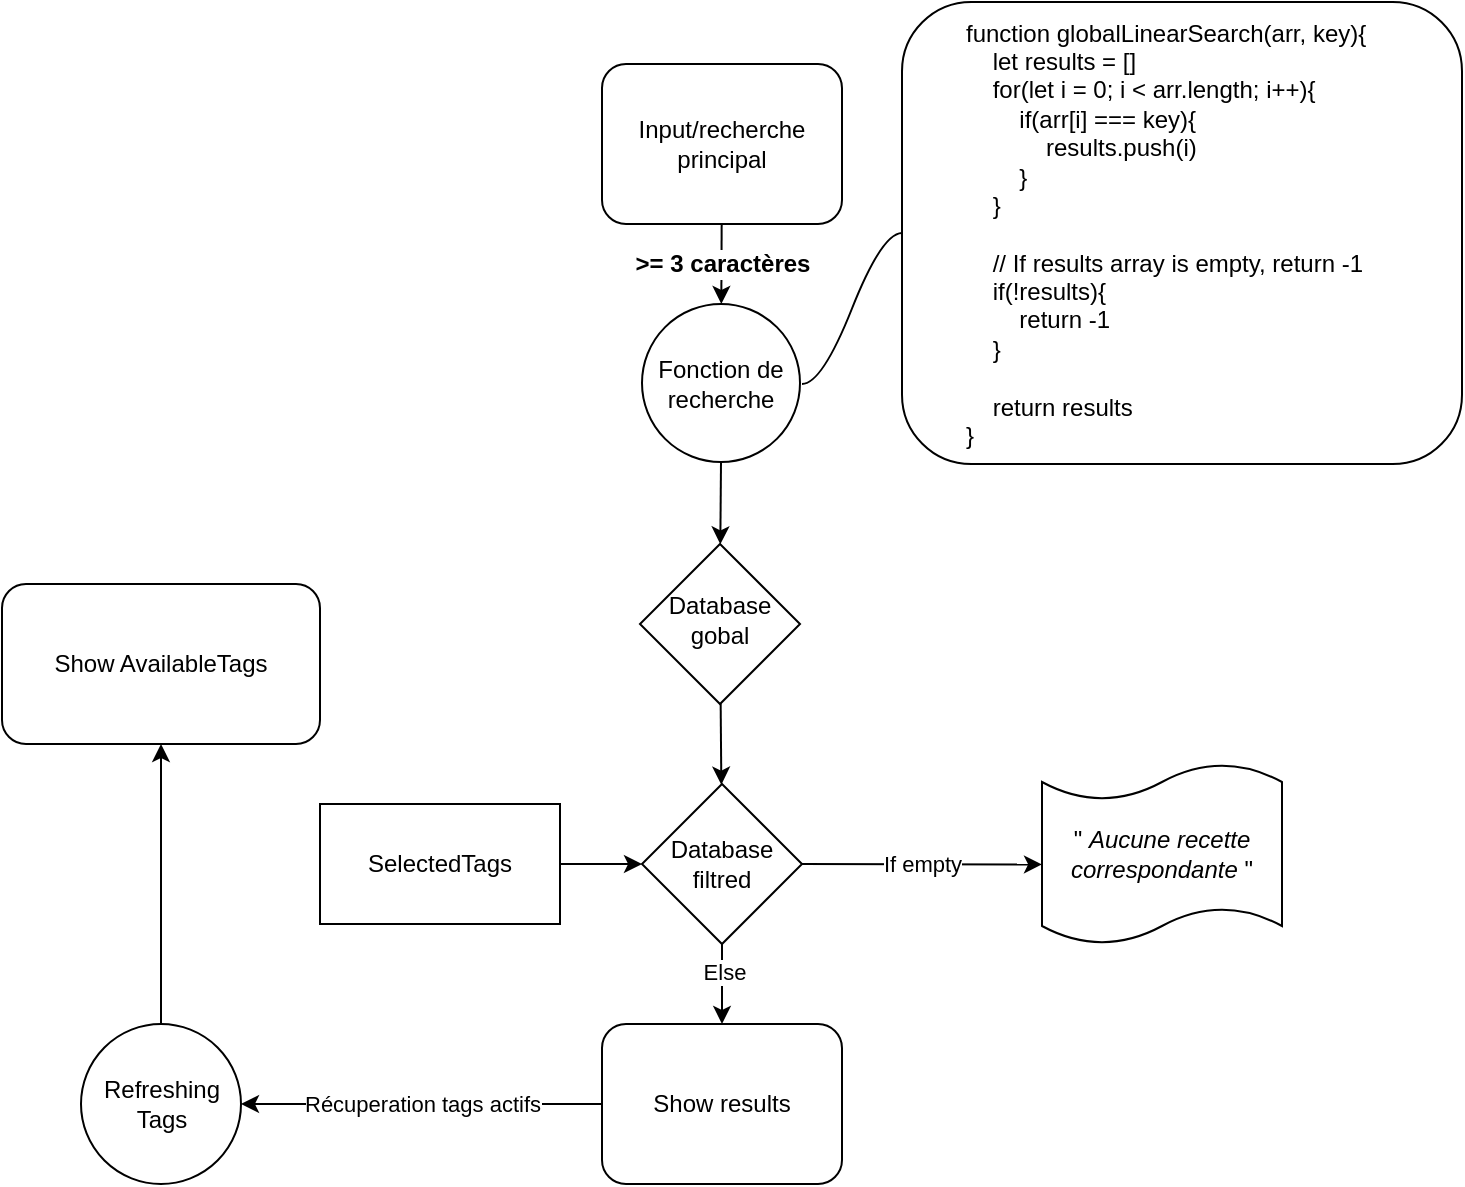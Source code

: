 <mxfile>
    <diagram id="C5RBs43oDa-KdzZeNtuy" name="Page-1">
        <mxGraphModel dx="818" dy="742" grid="1" gridSize="10" guides="1" tooltips="1" connect="1" arrows="1" fold="1" page="1" pageScale="1" pageWidth="827" pageHeight="1169" math="0" shadow="0">
            <root>
                <mxCell id="WIyWlLk6GJQsqaUBKTNV-0"/>
                <mxCell id="WIyWlLk6GJQsqaUBKTNV-1" parent="WIyWlLk6GJQsqaUBKTNV-0"/>
                <mxCell id="31" value="&lt;b style=&quot;font-size: 12px&quot;&gt;&amp;gt;= 3 caractères&lt;/b&gt;" style="edgeStyle=none;html=1;" parent="WIyWlLk6GJQsqaUBKTNV-1" source="WIyWlLk6GJQsqaUBKTNV-3" target="UkGyuSFhHr8JKLfEkiaR-8" edge="1">
                    <mxGeometry relative="1" as="geometry">
                        <mxPoint as="offset"/>
                    </mxGeometry>
                </mxCell>
                <mxCell id="WIyWlLk6GJQsqaUBKTNV-3" value="Input/recherche principal" style="rounded=1;whiteSpace=wrap;html=1;fontSize=12;glass=0;strokeWidth=1;shadow=0;" parent="WIyWlLk6GJQsqaUBKTNV-1" vertex="1">
                    <mxGeometry x="340" y="160" width="120" height="80" as="geometry"/>
                </mxCell>
                <mxCell id="49" value="" style="edgeStyle=none;html=1;startArrow=none;" parent="WIyWlLk6GJQsqaUBKTNV-1" source="WIyWlLk6GJQsqaUBKTNV-10" target="UkGyuSFhHr8JKLfEkiaR-22" edge="1">
                    <mxGeometry relative="1" as="geometry"/>
                </mxCell>
                <mxCell id="Ck7R_PQds7wtFQjoZcoj-53" value="" style="edgeStyle=none;html=1;" edge="1" parent="WIyWlLk6GJQsqaUBKTNV-1" source="UkGyuSFhHr8JKLfEkiaR-8" target="WIyWlLk6GJQsqaUBKTNV-10">
                    <mxGeometry relative="1" as="geometry"/>
                </mxCell>
                <mxCell id="UkGyuSFhHr8JKLfEkiaR-8" value="Fonction de recherche" style="ellipse;whiteSpace=wrap;html=1;aspect=fixed;" parent="WIyWlLk6GJQsqaUBKTNV-1" vertex="1">
                    <mxGeometry x="360" y="280" width="79" height="79" as="geometry"/>
                </mxCell>
                <mxCell id="UkGyuSFhHr8JKLfEkiaR-26" value="" style="edgeStyle=orthogonalEdgeStyle;rounded=0;orthogonalLoop=1;jettySize=auto;html=1;endArrow=classic;endFill=1;" parent="WIyWlLk6GJQsqaUBKTNV-1" source="UkGyuSFhHr8JKLfEkiaR-22" target="UkGyuSFhHr8JKLfEkiaR-25" edge="1">
                    <mxGeometry relative="1" as="geometry"/>
                </mxCell>
                <mxCell id="UkGyuSFhHr8JKLfEkiaR-28" value="Else" style="edgeLabel;html=1;align=center;verticalAlign=middle;resizable=0;points=[];" parent="UkGyuSFhHr8JKLfEkiaR-26" vertex="1" connectable="0">
                    <mxGeometry x="-0.328" y="1" relative="1" as="geometry">
                        <mxPoint as="offset"/>
                    </mxGeometry>
                </mxCell>
                <mxCell id="6" value="Récuperation tags actifs" style="edgeStyle=none;html=1;exitX=0;exitY=0.5;exitDx=0;exitDy=0;entryX=1;entryY=0.5;entryDx=0;entryDy=0;" parent="WIyWlLk6GJQsqaUBKTNV-1" source="UkGyuSFhHr8JKLfEkiaR-25" target="Ck7R_PQds7wtFQjoZcoj-57" edge="1">
                    <mxGeometry relative="1" as="geometry">
                        <mxPoint x="199.0" y="680" as="targetPoint"/>
                    </mxGeometry>
                </mxCell>
                <mxCell id="33" value="If empty" style="edgeStyle=none;html=1;exitX=1;exitY=0.5;exitDx=0;exitDy=0;entryX=0;entryY=0.558;entryDx=0;entryDy=0;entryPerimeter=0;" parent="WIyWlLk6GJQsqaUBKTNV-1" source="UkGyuSFhHr8JKLfEkiaR-22" target="11" edge="1">
                    <mxGeometry relative="1" as="geometry"/>
                </mxCell>
                <mxCell id="UkGyuSFhHr8JKLfEkiaR-22" value="Database filtred" style="rhombus;whiteSpace=wrap;html=1;" parent="WIyWlLk6GJQsqaUBKTNV-1" vertex="1">
                    <mxGeometry x="360" y="520" width="80" height="80" as="geometry"/>
                </mxCell>
                <mxCell id="UkGyuSFhHr8JKLfEkiaR-25" value="Show results" style="rounded=1;whiteSpace=wrap;html=1;" parent="WIyWlLk6GJQsqaUBKTNV-1" vertex="1">
                    <mxGeometry x="340" y="640" width="120" height="80" as="geometry"/>
                </mxCell>
                <mxCell id="7" value="" style="edgeStyle=none;html=1;entryX=0;entryY=0.5;entryDx=0;entryDy=0;exitX=1;exitY=0.5;exitDx=0;exitDy=0;" parent="WIyWlLk6GJQsqaUBKTNV-1" source="Ck7R_PQds7wtFQjoZcoj-54" target="UkGyuSFhHr8JKLfEkiaR-22" edge="1">
                    <mxGeometry relative="1" as="geometry">
                        <mxPoint x="360" y="440" as="targetPoint"/>
                        <Array as="points"/>
                        <mxPoint as="offset"/>
                        <mxPoint x="200" y="560" as="sourcePoint"/>
                    </mxGeometry>
                </mxCell>
                <mxCell id="Ck7R_PQds7wtFQjoZcoj-56" value="" style="edgeStyle=none;html=1;exitX=0.5;exitY=0;exitDx=0;exitDy=0;" edge="1" parent="WIyWlLk6GJQsqaUBKTNV-1" source="Ck7R_PQds7wtFQjoZcoj-57" target="Ck7R_PQds7wtFQjoZcoj-55">
                    <mxGeometry relative="1" as="geometry">
                        <mxPoint x="119.5" y="640" as="sourcePoint"/>
                    </mxGeometry>
                </mxCell>
                <mxCell id="11" value="&lt;span&gt;&quot;&amp;nbsp;&lt;/span&gt;&lt;i&gt;Aucune recette correspondante&amp;nbsp;&lt;/i&gt;&lt;span&gt;&quot;&lt;/span&gt;" style="shape=tape;whiteSpace=wrap;html=1;size=0.2;" parent="WIyWlLk6GJQsqaUBKTNV-1" vertex="1">
                    <mxGeometry x="560" y="510" width="120" height="90" as="geometry"/>
                </mxCell>
                <mxCell id="45" value="" style="edgeStyle=entityRelationEdgeStyle;startArrow=none;endArrow=none;segment=10;curved=1;entryX=0;entryY=0.5;entryDx=0;entryDy=0;" parent="WIyWlLk6GJQsqaUBKTNV-1" target="52" edge="1">
                    <mxGeometry relative="1" as="geometry">
                        <mxPoint x="440" y="320" as="sourcePoint"/>
                        <mxPoint x="480" y="280" as="targetPoint"/>
                    </mxGeometry>
                </mxCell>
                <mxCell id="52" value="function globalLinearSearch(arr, key){&lt;br&gt;&amp;nbsp; &amp;nbsp; let results = []&lt;br&gt;&amp;nbsp; &amp;nbsp; for(let i = 0; i &amp;lt; arr.length; i++){&lt;br&gt;&amp;nbsp; &amp;nbsp; &amp;nbsp; &amp;nbsp; if(arr[i] === key){&lt;br&gt;&amp;nbsp; &amp;nbsp; &amp;nbsp; &amp;nbsp; &amp;nbsp; &amp;nbsp; results.push(i)&lt;br&gt;&amp;nbsp; &amp;nbsp; &amp;nbsp; &amp;nbsp; }&lt;br&gt;&amp;nbsp; &amp;nbsp; }&lt;br&gt;&lt;br&gt;&amp;nbsp; &amp;nbsp; // If results array is empty, return -1&lt;br&gt;&amp;nbsp; &amp;nbsp; if(!results){&lt;br&gt;&amp;nbsp; &amp;nbsp; &amp;nbsp; &amp;nbsp; return -1&lt;br&gt;&amp;nbsp; &amp;nbsp; }&lt;br&gt;&lt;br&gt;&amp;nbsp; &amp;nbsp; return results&lt;br&gt;}" style="text;whiteSpace=wrap;html=1;strokeColor=default;rounded=1;fillColor=default;collapsible=0;dropTarget=0;autosize=0;fixDash=0;snapToPoint=0;metaEdit=0;backgroundOutline=0;resizeWidth=0;resizeHeight=0;treeFolding=0;treeMoving=0;comic=0;align=left;verticalAlign=middle;spacingLeft=30;" parent="WIyWlLk6GJQsqaUBKTNV-1" vertex="1">
                    <mxGeometry x="490" y="129" width="280" height="231" as="geometry"/>
                </mxCell>
                <mxCell id="WIyWlLk6GJQsqaUBKTNV-10" value="Database gobal" style="rhombus;whiteSpace=wrap;html=1;shadow=0;fontFamily=Helvetica;fontSize=12;align=center;strokeWidth=1;spacing=6;spacingTop=-4;" parent="WIyWlLk6GJQsqaUBKTNV-1" vertex="1">
                    <mxGeometry x="359" y="400" width="80" height="80" as="geometry"/>
                </mxCell>
                <mxCell id="Ck7R_PQds7wtFQjoZcoj-54" value="SelectedTags" style="rounded=0;whiteSpace=wrap;html=1;" vertex="1" parent="WIyWlLk6GJQsqaUBKTNV-1">
                    <mxGeometry x="199" y="530" width="120" height="60" as="geometry"/>
                </mxCell>
                <mxCell id="Ck7R_PQds7wtFQjoZcoj-55" value="Show AvailableTags" style="rounded=1;whiteSpace=wrap;html=1;" vertex="1" parent="WIyWlLk6GJQsqaUBKTNV-1">
                    <mxGeometry x="40" y="420" width="159" height="80" as="geometry"/>
                </mxCell>
                <mxCell id="Ck7R_PQds7wtFQjoZcoj-57" value="&lt;span&gt;Refreshing Tags&lt;/span&gt;" style="ellipse;whiteSpace=wrap;html=1;aspect=fixed;" vertex="1" parent="WIyWlLk6GJQsqaUBKTNV-1">
                    <mxGeometry x="79.5" y="640" width="80" height="80" as="geometry"/>
                </mxCell>
            </root>
        </mxGraphModel>
    </diagram>
    <diagram id="ovDCla-i1lWdHCbVqCsQ" name="Page-2">
        <mxGraphModel dx="777" dy="705" grid="1" gridSize="10" guides="1" tooltips="1" connect="1" arrows="1" fold="1" page="1" pageScale="1" pageWidth="827" pageHeight="1169" math="0" shadow="0">
            <root>
                <mxCell id="ITzFzjqRKmFNJRwu4ggl-0"/>
                <mxCell id="ITzFzjqRKmFNJRwu4ggl-1" parent="ITzFzjqRKmFNJRwu4ggl-0"/>
                <mxCell id="ITzFzjqRKmFNJRwu4ggl-4" value="Si length &amp;gt; 3" style="edgeStyle=none;html=1;entryX=0.75;entryY=0;entryDx=0;entryDy=0;" parent="ITzFzjqRKmFNJRwu4ggl-1" source="ITzFzjqRKmFNJRwu4ggl-2" target="z5seLJBKI5NeluUDsmuf-30" edge="1">
                    <mxGeometry relative="1" as="geometry">
                        <mxPoint x="279" y="170" as="targetPoint"/>
                    </mxGeometry>
                </mxCell>
                <mxCell id="ITzFzjqRKmFNJRwu4ggl-2" value="Input manuel" style="rounded=0;whiteSpace=wrap;html=1;comic=0;strokeColor=default;fillColor=default;" parent="ITzFzjqRKmFNJRwu4ggl-1" vertex="1">
                    <mxGeometry x="449" y="20" width="120" height="60" as="geometry"/>
                </mxCell>
                <mxCell id="z5seLJBKI5NeluUDsmuf-16" value="getFiltersData" style="swimlane;startSize=20;horizontal=1;childLayout=flowLayout;flowOrientation=north;resizable=0;interRankCellSpacing=50;containerType=tree;rounded=1;comic=0;strokeColor=default;fillColor=default;" parent="ITzFzjqRKmFNJRwu4ggl-1" vertex="1">
                    <mxGeometry x="189" y="760" width="450" height="358" as="geometry"/>
                </mxCell>
                <mxCell id="z5seLJBKI5NeluUDsmuf-17" value="&lt;span&gt;Parmis les recettes&lt;br&gt;const&amp;nbsp;&lt;/span&gt;&lt;span style=&quot;text-align: left&quot;&gt;ingredients&lt;/span&gt;&lt;span&gt;&amp;nbsp;= [ ]&lt;/span&gt;&lt;br&gt;const&amp;nbsp;&lt;span style=&quot;text-align: left&quot;&gt;appareils&lt;/span&gt;&amp;nbsp;= [ ]&lt;br&gt;const&amp;nbsp;&lt;span style=&quot;text-align: left&quot;&gt;ustensiles&lt;/span&gt;&amp;nbsp;= [ ]&lt;span&gt;&lt;br&gt;&lt;/span&gt;" style="whiteSpace=wrap;html=1;rounded=1;comic=0;strokeColor=default;fillColor=default;" parent="z5seLJBKI5NeluUDsmuf-16" vertex="1">
                    <mxGeometry x="122.5" y="40" width="155" height="80" as="geometry"/>
                </mxCell>
                <mxCell id="z5seLJBKI5NeluUDsmuf-18" value="&lt;span style=&quot;text-align: left&quot;&gt;tags type = &quot;ingredients&quot;&amp;nbsp;&lt;br&gt;&lt;/span&gt;&lt;span style=&quot;text-align: left&quot;&gt;&quot;For&quot; chaque recette, &quot;If&quot; = -1&lt;br&gt;enleve et renvoie le reste dans la const x&lt;br&gt;&lt;/span&gt;" style="whiteSpace=wrap;html=1;rounded=1;comic=0;strokeColor=default;fillColor=default;" parent="z5seLJBKI5NeluUDsmuf-16" vertex="1">
                    <mxGeometry x="190" y="198" width="240" height="50" as="geometry"/>
                </mxCell>
                <mxCell id="z5seLJBKI5NeluUDsmuf-19" value="" style="html=1;curved=1;noEdgeStyle=1;orthogonal=1;" parent="z5seLJBKI5NeluUDsmuf-16" source="z5seLJBKI5NeluUDsmuf-17" target="z5seLJBKI5NeluUDsmuf-18" edge="1">
                    <mxGeometry relative="1" as="geometry">
                        <Array as="points">
                            <mxPoint x="236.25" y="160"/>
                            <mxPoint x="310" y="186"/>
                        </Array>
                    </mxGeometry>
                </mxCell>
                <mxCell id="iL5b9FzKh9StKcBLqb71-40" value="if" style="edgeLabel;html=1;align=center;verticalAlign=middle;resizable=0;points=[];" parent="z5seLJBKI5NeluUDsmuf-19" vertex="1" connectable="0">
                    <mxGeometry x="-0.085" relative="1" as="geometry">
                        <mxPoint as="offset"/>
                    </mxGeometry>
                </mxCell>
                <mxCell id="z5seLJBKI5NeluUDsmuf-20" value="input valid, filtre selon input" style="whiteSpace=wrap;html=1;rounded=1;comic=0;strokeColor=default;fillColor=default;" parent="z5seLJBKI5NeluUDsmuf-16" vertex="1">
                    <mxGeometry x="20" y="203" width="140" height="40" as="geometry"/>
                </mxCell>
                <mxCell id="z5seLJBKI5NeluUDsmuf-21" value="" style="html=1;curved=1;noEdgeStyle=1;orthogonal=1;" parent="z5seLJBKI5NeluUDsmuf-16" source="z5seLJBKI5NeluUDsmuf-17" target="z5seLJBKI5NeluUDsmuf-20" edge="1">
                    <mxGeometry relative="1" as="geometry">
                        <Array as="points">
                            <mxPoint x="163.75" y="160"/>
                            <mxPoint x="90" y="186"/>
                        </Array>
                    </mxGeometry>
                </mxCell>
                <mxCell id="iL5b9FzKh9StKcBLqb71-39" value="if" style="edgeLabel;html=1;align=center;verticalAlign=middle;resizable=0;points=[];" parent="z5seLJBKI5NeluUDsmuf-21" vertex="1" connectable="0">
                    <mxGeometry x="-0.124" relative="1" as="geometry">
                        <mxPoint as="offset"/>
                    </mxGeometry>
                </mxCell>
                <mxCell id="z5seLJBKI5NeluUDsmuf-22" value="return&amp;nbsp;&lt;span style=&quot;text-align: left&quot;&gt;ingredients&lt;/span&gt;" style="whiteSpace=wrap;html=1;rounded=1;comic=0;strokeColor=default;fillColor=default;" parent="z5seLJBKI5NeluUDsmuf-16" vertex="1">
                    <mxGeometry x="150" y="298" width="100" height="40" as="geometry"/>
                </mxCell>
                <mxCell id="z5seLJBKI5NeluUDsmuf-23" value="" style="html=1;curved=1;noEdgeStyle=1;orthogonal=1;" parent="z5seLJBKI5NeluUDsmuf-16" source="z5seLJBKI5NeluUDsmuf-18" target="z5seLJBKI5NeluUDsmuf-22" edge="1">
                    <mxGeometry relative="1" as="geometry">
                        <Array as="points">
                            <mxPoint x="310" y="260"/>
                            <mxPoint x="222.5" y="286"/>
                        </Array>
                    </mxGeometry>
                </mxCell>
                <mxCell id="z5seLJBKI5NeluUDsmuf-24" value="" style="html=1;curved=1;noEdgeStyle=1;orthogonal=1;" parent="z5seLJBKI5NeluUDsmuf-16" source="z5seLJBKI5NeluUDsmuf-20" target="z5seLJBKI5NeluUDsmuf-22" edge="1">
                    <mxGeometry relative="1" as="geometry">
                        <Array as="points">
                            <mxPoint x="90" y="260"/>
                            <mxPoint x="177.5" y="286"/>
                        </Array>
                    </mxGeometry>
                </mxCell>
                <mxCell id="iL5b9FzKh9StKcBLqb71-42" style="edgeStyle=none;curved=1;html=1;exitX=0.5;exitY=1;exitDx=0;exitDy=0;entryX=0.5;entryY=0;entryDx=0;entryDy=0;" parent="ITzFzjqRKmFNJRwu4ggl-1" source="z5seLJBKI5NeluUDsmuf-30" target="iL5b9FzKh9StKcBLqb71-6" edge="1">
                    <mxGeometry relative="1" as="geometry"/>
                </mxCell>
                <mxCell id="z5seLJBKI5NeluUDsmuf-30" value="Function search&lt;br&gt;parmisFiltreActifs" style="rounded=1;whiteSpace=wrap;html=1;comic=0;strokeColor=default;fillColor=default;" parent="ITzFzjqRKmFNJRwu4ggl-1" vertex="1">
                    <mxGeometry x="354" y="220" width="120" height="60" as="geometry"/>
                </mxCell>
                <mxCell id="iL5b9FzKh9StKcBLqb71-2" value="push" style="edgeStyle=none;html=1;" parent="ITzFzjqRKmFNJRwu4ggl-1" source="iL5b9FzKh9StKcBLqb71-0" target="iL5b9FzKh9StKcBLqb71-1" edge="1">
                    <mxGeometry relative="1" as="geometry"/>
                </mxCell>
                <mxCell id="iL5b9FzKh9StKcBLqb71-0" value="function tagActif/selected&lt;br&gt;if = ingredients, appareil, ustensiles" style="rounded=1;whiteSpace=wrap;html=1;comic=0;strokeColor=default;fillColor=default;" parent="ITzFzjqRKmFNJRwu4ggl-1" vertex="1">
                    <mxGeometry x="209" y="20" width="190" height="60" as="geometry"/>
                </mxCell>
                <mxCell id="iL5b9FzKh9StKcBLqb71-35" value="" style="edgeStyle=none;curved=1;html=1;entryX=0.25;entryY=0;entryDx=0;entryDy=0;" parent="ITzFzjqRKmFNJRwu4ggl-1" source="iL5b9FzKh9StKcBLqb71-1" target="z5seLJBKI5NeluUDsmuf-30" edge="1">
                    <mxGeometry relative="1" as="geometry"/>
                </mxCell>
                <mxCell id="iL5b9FzKh9StKcBLqb71-1" value="var ingerdientFilterActif&lt;br&gt;var appareilFilterActif&lt;br&gt;var ustensilesFilterActif" style="rounded=1;whiteSpace=wrap;html=1;comic=0;strokeColor=default;fillColor=default;" parent="ITzFzjqRKmFNJRwu4ggl-1" vertex="1">
                    <mxGeometry x="209" y="110" width="190" height="60" as="geometry"/>
                </mxCell>
                <mxCell id="iL5b9FzKh9StKcBLqb71-34" value="&lt;span style=&quot;font-size: 11px&quot;&gt;const activeRecipes&lt;/span&gt;" style="edgeStyle=none;curved=1;html=1;exitX=0.5;exitY=1;exitDx=0;exitDy=0;entryX=0.5;entryY=0;entryDx=0;entryDy=0;" parent="ITzFzjqRKmFNJRwu4ggl-1" source="iL5b9FzKh9StKcBLqb71-6" target="z5seLJBKI5NeluUDsmuf-16" edge="1">
                    <mxGeometry relative="1" as="geometry"/>
                </mxCell>
                <mxCell id="iL5b9FzKh9StKcBLqb71-6" value="function filtred(filtrage des filtres/tags)" style="swimlane;startSize=20;horizontal=1;childLayout=flowLayout;flowOrientation=north;resizable=0;interRankCellSpacing=50;containerType=tree;rounded=1;comic=0;strokeColor=default;fillColor=default;" parent="ITzFzjqRKmFNJRwu4ggl-1" vertex="1">
                    <mxGeometry x="189" y="340" width="450" height="330" as="geometry"/>
                </mxCell>
                <mxCell id="iL5b9FzKh9StKcBLqb71-7" value="&lt;span&gt;Parmis les recettes&lt;/span&gt;&lt;span&gt;&lt;br&gt;&lt;/span&gt;" style="whiteSpace=wrap;html=1;rounded=1;comic=0;strokeColor=default;fillColor=default;" parent="iL5b9FzKh9StKcBLqb71-6" vertex="1">
                    <mxGeometry x="172.5" y="40" width="155" height="30" as="geometry"/>
                </mxCell>
                <mxCell id="iL5b9FzKh9StKcBLqb71-8" value="&lt;span style=&quot;text-align: left&quot;&gt;L'input principal est rempli :&lt;br&gt;&lt;/span&gt;" style="whiteSpace=wrap;html=1;rounded=1;comic=0;strokeColor=default;fillColor=default;" parent="iL5b9FzKh9StKcBLqb71-6" vertex="1">
                    <mxGeometry x="20" y="120" width="240" height="50" as="geometry"/>
                </mxCell>
                <mxCell id="iL5b9FzKh9StKcBLqb71-9" value="if" style="html=1;curved=1;noEdgeStyle=1;orthogonal=1;" parent="iL5b9FzKh9StKcBLqb71-6" source="iL5b9FzKh9StKcBLqb71-7" target="iL5b9FzKh9StKcBLqb71-8" edge="1">
                    <mxGeometry relative="1" as="geometry">
                        <Array as="points">
                            <mxPoint x="213.75" y="82"/>
                            <mxPoint x="140" y="108"/>
                        </Array>
                    </mxGeometry>
                </mxCell>
                <mxCell id="iL5b9FzKh9StKcBLqb71-10" value="input des filtres sont remplis" style="whiteSpace=wrap;html=1;rounded=1;comic=0;strokeColor=default;fillColor=default;" parent="iL5b9FzKh9StKcBLqb71-6" vertex="1">
                    <mxGeometry x="290" y="125" width="140" height="40" as="geometry"/>
                </mxCell>
                <mxCell id="iL5b9FzKh9StKcBLqb71-11" value="" style="html=1;curved=1;noEdgeStyle=1;orthogonal=1;" parent="iL5b9FzKh9StKcBLqb71-6" source="iL5b9FzKh9StKcBLqb71-7" target="iL5b9FzKh9StKcBLqb71-10" edge="1">
                    <mxGeometry relative="1" as="geometry">
                        <Array as="points">
                            <mxPoint x="286.25" y="82"/>
                            <mxPoint x="360" y="108"/>
                        </Array>
                    </mxGeometry>
                </mxCell>
                <mxCell id="iL5b9FzKh9StKcBLqb71-41" value="if" style="edgeLabel;html=1;align=center;verticalAlign=middle;resizable=0;points=[];" parent="iL5b9FzKh9StKcBLqb71-11" vertex="1" connectable="0">
                    <mxGeometry x="-0.144" y="-1" relative="1" as="geometry">
                        <mxPoint as="offset"/>
                    </mxGeometry>
                </mxCell>
                <mxCell id="iL5b9FzKh9StKcBLqb71-17" value="if" style="html=1;curved=1;noEdgeStyle=1;orthogonal=1;" parent="iL5b9FzKh9StKcBLqb71-6" source="iL5b9FzKh9StKcBLqb71-8" target="iL5b9FzKh9StKcBLqb71-18" edge="1">
                    <mxGeometry relative="1" as="geometry">
                        <Array as="points">
                            <mxPoint x="140" y="182"/>
                            <mxPoint x="140" y="208"/>
                        </Array>
                        <mxPoint x="1253.75" y="1200" as="sourcePoint"/>
                    </mxGeometry>
                </mxCell>
                <mxCell id="iL5b9FzKh9StKcBLqb71-18" value="&lt;span style=&quot;text-align: left&quot;&gt;comparaison&lt;br&gt;nom ||&amp;nbsp;description || ingrédients&lt;br&gt;&lt;/span&gt;&amp;nbsp;avec une boucle &quot;for/let&quot;&lt;span style=&quot;text-align: left&quot;&gt;&lt;br&gt;&lt;/span&gt;" style="whiteSpace=wrap;html=1;rounded=1;comic=0;strokeColor=default;fillColor=default;" parent="iL5b9FzKh9StKcBLqb71-6" vertex="1">
                    <mxGeometry x="20" y="220" width="240" height="90" as="geometry"/>
                </mxCell>
                <mxCell id="iL5b9FzKh9StKcBLqb71-29" value="" style="html=1;curved=1;noEdgeStyle=1;orthogonal=1;" parent="iL5b9FzKh9StKcBLqb71-6" source="iL5b9FzKh9StKcBLqb71-10" target="iL5b9FzKh9StKcBLqb71-30" edge="1">
                    <mxGeometry relative="1" as="geometry">
                        <Array as="points">
                            <mxPoint x="360" y="182"/>
                            <mxPoint x="360" y="208"/>
                        </Array>
                        <mxPoint x="1166.25" y="880" as="sourcePoint"/>
                    </mxGeometry>
                </mxCell>
                <mxCell id="iL5b9FzKh9StKcBLqb71-30" value="&quot;for&quot; selon le type de filtre" style="whiteSpace=wrap;html=1;rounded=1;comic=0;strokeColor=default;fillColor=default;" parent="iL5b9FzKh9StKcBLqb71-6" vertex="1">
                    <mxGeometry x="290" y="245" width="140" height="40" as="geometry"/>
                </mxCell>
            </root>
        </mxGraphModel>
    </diagram>
</mxfile>